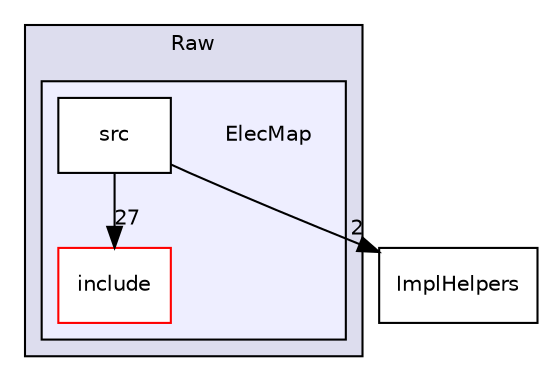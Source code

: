 digraph "/home/travis/build/AliceO2Group/AliceO2/Detectors/MUON/MCH/Raw/ElecMap" {
  bgcolor=transparent;
  compound=true
  node [ fontsize="10", fontname="Helvetica"];
  edge [ labelfontsize="10", labelfontname="Helvetica"];
  subgraph clusterdir_f8de85f281636d081fd2e7e06b0134d2 {
    graph [ bgcolor="#ddddee", pencolor="black", label="Raw" fontname="Helvetica", fontsize="10", URL="dir_f8de85f281636d081fd2e7e06b0134d2.html"]
  subgraph clusterdir_0cfbacb297625179725e3de4f30c0e94 {
    graph [ bgcolor="#eeeeff", pencolor="black", label="" URL="dir_0cfbacb297625179725e3de4f30c0e94.html"];
    dir_0cfbacb297625179725e3de4f30c0e94 [shape=plaintext label="ElecMap"];
    dir_0a787f1aa07d41629d31d60b891926e3 [shape=box label="include" color="red" fillcolor="white" style="filled" URL="dir_0a787f1aa07d41629d31d60b891926e3.html"];
    dir_da0705789cf71b74b65806f36a1ba31e [shape=box label="src" color="black" fillcolor="white" style="filled" URL="dir_da0705789cf71b74b65806f36a1ba31e.html"];
  }
  }
  dir_cfadcf1c28477e06298c128044978e91 [shape=box label="ImplHelpers" URL="dir_cfadcf1c28477e06298c128044978e91.html"];
  dir_da0705789cf71b74b65806f36a1ba31e->dir_cfadcf1c28477e06298c128044978e91 [headlabel="2", labeldistance=1.5 headhref="dir_000417_000541.html"];
  dir_da0705789cf71b74b65806f36a1ba31e->dir_0a787f1aa07d41629d31d60b891926e3 [headlabel="27", labeldistance=1.5 headhref="dir_000417_000415.html"];
}
